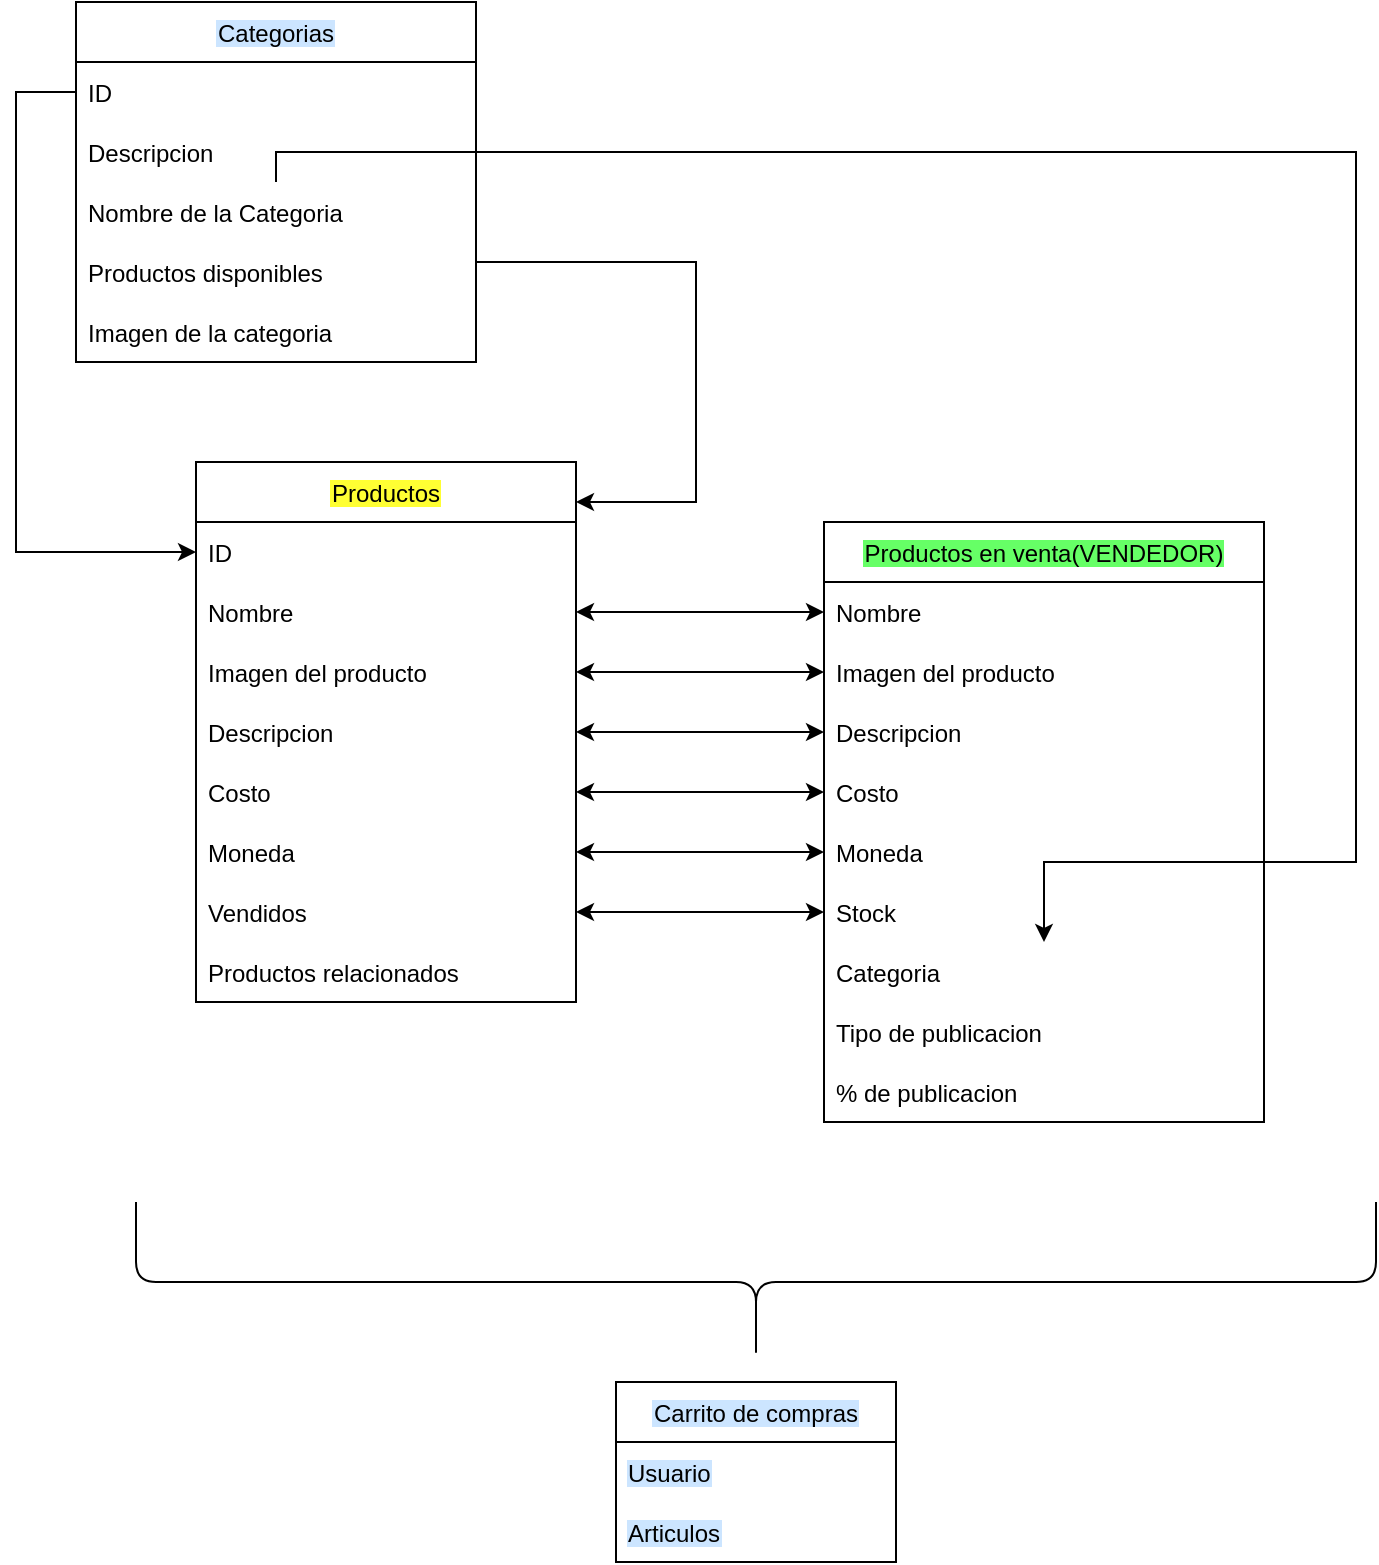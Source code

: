 <mxfile version="20.2.3" type="github">
  <diagram id="e0TdFbFAsQixwd9OK6E7" name="Página-1">
    <mxGraphModel dx="868" dy="450" grid="1" gridSize="10" guides="1" tooltips="1" connect="1" arrows="1" fold="1" page="1" pageScale="1" pageWidth="827" pageHeight="1169" math="0" shadow="0">
      <root>
        <mxCell id="0" />
        <mxCell id="1" parent="0" />
        <mxCell id="IaQG-3UDyw1qAwTpZNrZ-2" value="Productos" style="swimlane;fontStyle=0;childLayout=stackLayout;horizontal=1;startSize=30;horizontalStack=0;resizeParent=1;resizeParentMax=0;resizeLast=0;collapsible=1;marginBottom=0;labelBackgroundColor=#FFFF33;" parent="1" vertex="1">
          <mxGeometry x="100" y="270" width="190" height="270" as="geometry">
            <mxRectangle x="120" y="70" width="90" height="30" as="alternateBounds" />
          </mxGeometry>
        </mxCell>
        <mxCell id="IaQG-3UDyw1qAwTpZNrZ-3" value="ID" style="text;strokeColor=none;fillColor=none;align=left;verticalAlign=middle;spacingLeft=4;spacingRight=4;overflow=hidden;points=[[0,0.5],[1,0.5]];portConstraint=eastwest;rotatable=0;" parent="IaQG-3UDyw1qAwTpZNrZ-2" vertex="1">
          <mxGeometry y="30" width="190" height="30" as="geometry" />
        </mxCell>
        <mxCell id="IaQG-3UDyw1qAwTpZNrZ-4" value="Nombre" style="text;strokeColor=none;fillColor=none;align=left;verticalAlign=middle;spacingLeft=4;spacingRight=4;overflow=hidden;points=[[0,0.5],[1,0.5]];portConstraint=eastwest;rotatable=0;" parent="IaQG-3UDyw1qAwTpZNrZ-2" vertex="1">
          <mxGeometry y="60" width="190" height="30" as="geometry" />
        </mxCell>
        <mxCell id="IaQG-3UDyw1qAwTpZNrZ-10" value="Imagen del producto" style="text;strokeColor=none;fillColor=none;align=left;verticalAlign=middle;spacingLeft=4;spacingRight=4;overflow=hidden;points=[[0,0.5],[1,0.5]];portConstraint=eastwest;rotatable=0;" parent="IaQG-3UDyw1qAwTpZNrZ-2" vertex="1">
          <mxGeometry y="90" width="190" height="30" as="geometry" />
        </mxCell>
        <mxCell id="IaQG-3UDyw1qAwTpZNrZ-5" value="Descripcion" style="text;strokeColor=none;fillColor=none;align=left;verticalAlign=middle;spacingLeft=4;spacingRight=4;overflow=hidden;points=[[0,0.5],[1,0.5]];portConstraint=eastwest;rotatable=0;" parent="IaQG-3UDyw1qAwTpZNrZ-2" vertex="1">
          <mxGeometry y="120" width="190" height="30" as="geometry" />
        </mxCell>
        <mxCell id="IaQG-3UDyw1qAwTpZNrZ-7" value="Costo" style="text;strokeColor=none;fillColor=none;align=left;verticalAlign=middle;spacingLeft=4;spacingRight=4;overflow=hidden;points=[[0,0.5],[1,0.5]];portConstraint=eastwest;rotatable=0;" parent="IaQG-3UDyw1qAwTpZNrZ-2" vertex="1">
          <mxGeometry y="150" width="190" height="30" as="geometry" />
        </mxCell>
        <mxCell id="IaQG-3UDyw1qAwTpZNrZ-8" value="Moneda" style="text;strokeColor=none;fillColor=none;align=left;verticalAlign=middle;spacingLeft=4;spacingRight=4;overflow=hidden;points=[[0,0.5],[1,0.5]];portConstraint=eastwest;rotatable=0;" parent="IaQG-3UDyw1qAwTpZNrZ-2" vertex="1">
          <mxGeometry y="180" width="190" height="30" as="geometry" />
        </mxCell>
        <mxCell id="IaQG-3UDyw1qAwTpZNrZ-9" value="Vendidos" style="text;strokeColor=none;fillColor=none;align=left;verticalAlign=middle;spacingLeft=4;spacingRight=4;overflow=hidden;points=[[0,0.5],[1,0.5]];portConstraint=eastwest;rotatable=0;" parent="IaQG-3UDyw1qAwTpZNrZ-2" vertex="1">
          <mxGeometry y="210" width="190" height="30" as="geometry" />
        </mxCell>
        <mxCell id="IaQG-3UDyw1qAwTpZNrZ-35" style="edgeStyle=orthogonalEdgeStyle;rounded=0;orthogonalLoop=1;jettySize=auto;html=1;exitX=1;exitY=0.5;exitDx=0;exitDy=0;" parent="IaQG-3UDyw1qAwTpZNrZ-2" source="IaQG-3UDyw1qAwTpZNrZ-4" target="IaQG-3UDyw1qAwTpZNrZ-4" edge="1">
          <mxGeometry relative="1" as="geometry" />
        </mxCell>
        <mxCell id="iM6PjEeLOgD8BNEukQLI-3" value="Productos relacionados" style="text;strokeColor=none;fillColor=none;align=left;verticalAlign=middle;spacingLeft=4;spacingRight=4;overflow=hidden;points=[[0,0.5],[1,0.5]];portConstraint=eastwest;rotatable=0;" vertex="1" parent="IaQG-3UDyw1qAwTpZNrZ-2">
          <mxGeometry y="240" width="190" height="30" as="geometry" />
        </mxCell>
        <mxCell id="IaQG-3UDyw1qAwTpZNrZ-11" value="Categorias" style="swimlane;fontStyle=0;childLayout=stackLayout;horizontal=1;startSize=30;horizontalStack=0;resizeParent=1;resizeParentMax=0;resizeLast=0;collapsible=1;marginBottom=0;labelBackgroundColor=#CCE5FF;" parent="1" vertex="1">
          <mxGeometry x="40" y="40" width="200" height="180" as="geometry" />
        </mxCell>
        <mxCell id="IaQG-3UDyw1qAwTpZNrZ-12" value="ID" style="text;strokeColor=none;fillColor=none;align=left;verticalAlign=middle;spacingLeft=4;spacingRight=4;overflow=hidden;points=[[0,0.5],[1,0.5]];portConstraint=eastwest;rotatable=0;" parent="IaQG-3UDyw1qAwTpZNrZ-11" vertex="1">
          <mxGeometry y="30" width="200" height="30" as="geometry" />
        </mxCell>
        <mxCell id="IaQG-3UDyw1qAwTpZNrZ-60" value="Descripcion" style="text;strokeColor=none;fillColor=none;align=left;verticalAlign=middle;spacingLeft=4;spacingRight=4;overflow=hidden;points=[[0,0.5],[1,0.5]];portConstraint=eastwest;rotatable=0;" parent="IaQG-3UDyw1qAwTpZNrZ-11" vertex="1">
          <mxGeometry y="60" width="200" height="30" as="geometry" />
        </mxCell>
        <mxCell id="IaQG-3UDyw1qAwTpZNrZ-13" value="Nombre de la Categoria" style="text;strokeColor=none;fillColor=none;align=left;verticalAlign=middle;spacingLeft=4;spacingRight=4;overflow=hidden;points=[[0,0.5],[1,0.5]];portConstraint=eastwest;rotatable=0;" parent="IaQG-3UDyw1qAwTpZNrZ-11" vertex="1">
          <mxGeometry y="90" width="200" height="30" as="geometry" />
        </mxCell>
        <mxCell id="IaQG-3UDyw1qAwTpZNrZ-14" value="Productos disponibles" style="text;strokeColor=none;fillColor=none;align=left;verticalAlign=middle;spacingLeft=4;spacingRight=4;overflow=hidden;points=[[0,0.5],[1,0.5]];portConstraint=eastwest;rotatable=0;" parent="IaQG-3UDyw1qAwTpZNrZ-11" vertex="1">
          <mxGeometry y="120" width="200" height="30" as="geometry" />
        </mxCell>
        <mxCell id="iM6PjEeLOgD8BNEukQLI-2" value="Imagen de la categoria" style="text;strokeColor=none;fillColor=none;align=left;verticalAlign=middle;spacingLeft=4;spacingRight=4;overflow=hidden;points=[[0,0.5],[1,0.5]];portConstraint=eastwest;rotatable=0;" vertex="1" parent="IaQG-3UDyw1qAwTpZNrZ-11">
          <mxGeometry y="150" width="200" height="30" as="geometry" />
        </mxCell>
        <mxCell id="IaQG-3UDyw1qAwTpZNrZ-19" value="Productos en venta(VENDEDOR)" style="swimlane;fontStyle=0;childLayout=stackLayout;horizontal=1;startSize=30;horizontalStack=0;resizeParent=1;resizeParentMax=0;resizeLast=0;collapsible=1;marginBottom=0;labelBackgroundColor=#66FF66;labelBorderColor=none;" parent="1" vertex="1">
          <mxGeometry x="414" y="300" width="220" height="300" as="geometry" />
        </mxCell>
        <mxCell id="IaQG-3UDyw1qAwTpZNrZ-20" value="Nombre" style="text;strokeColor=none;fillColor=none;align=left;verticalAlign=middle;spacingLeft=4;spacingRight=4;overflow=hidden;points=[[0,0.5],[1,0.5]];portConstraint=eastwest;rotatable=0;" parent="IaQG-3UDyw1qAwTpZNrZ-19" vertex="1">
          <mxGeometry y="30" width="220" height="30" as="geometry" />
        </mxCell>
        <mxCell id="IaQG-3UDyw1qAwTpZNrZ-21" value="Imagen del producto" style="text;strokeColor=none;fillColor=none;align=left;verticalAlign=middle;spacingLeft=4;spacingRight=4;overflow=hidden;points=[[0,0.5],[1,0.5]];portConstraint=eastwest;rotatable=0;" parent="IaQG-3UDyw1qAwTpZNrZ-19" vertex="1">
          <mxGeometry y="60" width="220" height="30" as="geometry" />
        </mxCell>
        <mxCell id="IaQG-3UDyw1qAwTpZNrZ-22" value="Descripcion " style="text;strokeColor=none;fillColor=none;align=left;verticalAlign=middle;spacingLeft=4;spacingRight=4;overflow=hidden;points=[[0,0.5],[1,0.5]];portConstraint=eastwest;rotatable=0;" parent="IaQG-3UDyw1qAwTpZNrZ-19" vertex="1">
          <mxGeometry y="90" width="220" height="30" as="geometry" />
        </mxCell>
        <mxCell id="IaQG-3UDyw1qAwTpZNrZ-28" value="Costo" style="text;strokeColor=none;fillColor=none;align=left;verticalAlign=middle;spacingLeft=4;spacingRight=4;overflow=hidden;points=[[0,0.5],[1,0.5]];portConstraint=eastwest;rotatable=0;" parent="IaQG-3UDyw1qAwTpZNrZ-19" vertex="1">
          <mxGeometry y="120" width="220" height="30" as="geometry" />
        </mxCell>
        <mxCell id="IaQG-3UDyw1qAwTpZNrZ-29" value="Moneda" style="text;strokeColor=none;fillColor=none;align=left;verticalAlign=middle;spacingLeft=4;spacingRight=4;overflow=hidden;points=[[0,0.5],[1,0.5]];portConstraint=eastwest;rotatable=0;" parent="IaQG-3UDyw1qAwTpZNrZ-19" vertex="1">
          <mxGeometry y="150" width="220" height="30" as="geometry" />
        </mxCell>
        <mxCell id="IaQG-3UDyw1qAwTpZNrZ-31" value="Stock" style="text;strokeColor=none;fillColor=none;align=left;verticalAlign=middle;spacingLeft=4;spacingRight=4;overflow=hidden;points=[[0,0.5],[1,0.5]];portConstraint=eastwest;rotatable=0;" parent="IaQG-3UDyw1qAwTpZNrZ-19" vertex="1">
          <mxGeometry y="180" width="220" height="30" as="geometry" />
        </mxCell>
        <mxCell id="IaQG-3UDyw1qAwTpZNrZ-30" value="Categoria" style="text;strokeColor=none;fillColor=none;align=left;verticalAlign=middle;spacingLeft=4;spacingRight=4;overflow=hidden;points=[[0,0.5],[1,0.5]];portConstraint=eastwest;rotatable=0;" parent="IaQG-3UDyw1qAwTpZNrZ-19" vertex="1">
          <mxGeometry y="210" width="220" height="30" as="geometry" />
        </mxCell>
        <mxCell id="IaQG-3UDyw1qAwTpZNrZ-40" value="Tipo de publicacion" style="text;strokeColor=none;fillColor=none;align=left;verticalAlign=middle;spacingLeft=4;spacingRight=4;overflow=hidden;points=[[0,0.5],[1,0.5]];portConstraint=eastwest;rotatable=0;" parent="IaQG-3UDyw1qAwTpZNrZ-19" vertex="1">
          <mxGeometry y="240" width="220" height="30" as="geometry" />
        </mxCell>
        <mxCell id="IaQG-3UDyw1qAwTpZNrZ-41" value="% de publicacion" style="text;strokeColor=none;fillColor=none;align=left;verticalAlign=middle;spacingLeft=4;spacingRight=4;overflow=hidden;points=[[0,0.5],[1,0.5]];portConstraint=eastwest;rotatable=0;" parent="IaQG-3UDyw1qAwTpZNrZ-19" vertex="1">
          <mxGeometry y="270" width="220" height="30" as="geometry" />
        </mxCell>
        <mxCell id="IaQG-3UDyw1qAwTpZNrZ-32" value="" style="endArrow=classic;startArrow=classic;html=1;rounded=0;entryX=0;entryY=0.5;entryDx=0;entryDy=0;exitX=1;exitY=0.5;exitDx=0;exitDy=0;" parent="1" source="IaQG-3UDyw1qAwTpZNrZ-4" target="IaQG-3UDyw1qAwTpZNrZ-20" edge="1">
          <mxGeometry width="50" height="50" relative="1" as="geometry">
            <mxPoint x="380" y="430" as="sourcePoint" />
            <mxPoint x="430" y="380" as="targetPoint" />
          </mxGeometry>
        </mxCell>
        <mxCell id="IaQG-3UDyw1qAwTpZNrZ-33" value="" style="endArrow=classic;startArrow=classic;html=1;rounded=0;" parent="1" source="IaQG-3UDyw1qAwTpZNrZ-10" target="IaQG-3UDyw1qAwTpZNrZ-21" edge="1">
          <mxGeometry width="50" height="50" relative="1" as="geometry">
            <mxPoint x="340" y="360" as="sourcePoint" />
            <mxPoint x="390" y="310" as="targetPoint" />
          </mxGeometry>
        </mxCell>
        <mxCell id="IaQG-3UDyw1qAwTpZNrZ-34" value="" style="endArrow=classic;startArrow=classic;html=1;rounded=0;entryX=0;entryY=0.5;entryDx=0;entryDy=0;" parent="1" source="IaQG-3UDyw1qAwTpZNrZ-5" target="IaQG-3UDyw1qAwTpZNrZ-22" edge="1">
          <mxGeometry width="50" height="50" relative="1" as="geometry">
            <mxPoint x="380" y="430" as="sourcePoint" />
            <mxPoint x="430" y="380" as="targetPoint" />
          </mxGeometry>
        </mxCell>
        <mxCell id="IaQG-3UDyw1qAwTpZNrZ-37" value="" style="endArrow=classic;startArrow=classic;html=1;rounded=0;" parent="1" source="IaQG-3UDyw1qAwTpZNrZ-7" target="IaQG-3UDyw1qAwTpZNrZ-28" edge="1">
          <mxGeometry width="50" height="50" relative="1" as="geometry">
            <mxPoint x="270" y="400" as="sourcePoint" />
            <mxPoint x="320" y="350" as="targetPoint" />
          </mxGeometry>
        </mxCell>
        <mxCell id="IaQG-3UDyw1qAwTpZNrZ-38" value="" style="endArrow=classic;startArrow=classic;html=1;rounded=0;" parent="1" source="IaQG-3UDyw1qAwTpZNrZ-8" target="IaQG-3UDyw1qAwTpZNrZ-29" edge="1">
          <mxGeometry width="50" height="50" relative="1" as="geometry">
            <mxPoint x="300" y="455" as="sourcePoint" />
            <mxPoint x="370.711" y="405" as="targetPoint" />
          </mxGeometry>
        </mxCell>
        <mxCell id="IaQG-3UDyw1qAwTpZNrZ-39" value="" style="endArrow=classic;startArrow=classic;html=1;rounded=0;" parent="1" source="IaQG-3UDyw1qAwTpZNrZ-9" target="IaQG-3UDyw1qAwTpZNrZ-31" edge="1">
          <mxGeometry width="50" height="50" relative="1" as="geometry">
            <mxPoint x="280" y="470" as="sourcePoint" />
            <mxPoint x="330" y="420" as="targetPoint" />
          </mxGeometry>
        </mxCell>
        <mxCell id="IaQG-3UDyw1qAwTpZNrZ-46" value="" style="edgeStyle=elbowEdgeStyle;elbow=vertical;endArrow=classic;html=1;rounded=0;entryX=0;entryY=0.5;entryDx=0;entryDy=0;exitX=0;exitY=0.5;exitDx=0;exitDy=0;" parent="1" source="IaQG-3UDyw1qAwTpZNrZ-12" target="IaQG-3UDyw1qAwTpZNrZ-3" edge="1">
          <mxGeometry width="50" height="50" relative="1" as="geometry">
            <mxPoint x="40" y="280" as="sourcePoint" />
            <mxPoint x="90" y="230" as="targetPoint" />
            <Array as="points">
              <mxPoint x="10" y="170" />
            </Array>
          </mxGeometry>
        </mxCell>
        <mxCell id="IaQG-3UDyw1qAwTpZNrZ-59" value="" style="edgeStyle=segmentEdgeStyle;endArrow=classic;html=1;rounded=0;" parent="1" source="IaQG-3UDyw1qAwTpZNrZ-13" target="IaQG-3UDyw1qAwTpZNrZ-30" edge="1">
          <mxGeometry width="50" height="50" relative="1" as="geometry">
            <mxPoint x="340" y="130" as="sourcePoint" />
            <mxPoint x="670" y="470" as="targetPoint" />
            <Array as="points">
              <mxPoint x="680" y="115" />
              <mxPoint x="680" y="470" />
            </Array>
          </mxGeometry>
        </mxCell>
        <mxCell id="IaQG-3UDyw1qAwTpZNrZ-61" value="" style="edgeStyle=segmentEdgeStyle;endArrow=classic;html=1;rounded=0;" parent="1" source="IaQG-3UDyw1qAwTpZNrZ-14" target="IaQG-3UDyw1qAwTpZNrZ-2" edge="1">
          <mxGeometry width="50" height="50" relative="1" as="geometry">
            <mxPoint x="240" y="170" as="sourcePoint" />
            <mxPoint x="350" y="260" as="targetPoint" />
            <Array as="points">
              <mxPoint x="350" y="170" />
              <mxPoint x="350" y="290" />
            </Array>
          </mxGeometry>
        </mxCell>
        <mxCell id="iM6PjEeLOgD8BNEukQLI-4" value="" style="shape=curlyBracket;whiteSpace=wrap;html=1;rounded=1;flipH=1;labelBackgroundColor=#CCE5FF;labelBorderColor=none;direction=north;" vertex="1" parent="1">
          <mxGeometry x="70" y="640" width="620" height="80" as="geometry" />
        </mxCell>
        <mxCell id="iM6PjEeLOgD8BNEukQLI-5" value="Carrito de compras" style="swimlane;fontStyle=0;childLayout=stackLayout;horizontal=1;startSize=30;horizontalStack=0;resizeParent=1;resizeParentMax=0;resizeLast=0;collapsible=1;marginBottom=0;labelBackgroundColor=#CCE5FF;labelBorderColor=none;html=0;" vertex="1" parent="1">
          <mxGeometry x="310" y="730" width="140" height="90" as="geometry" />
        </mxCell>
        <mxCell id="iM6PjEeLOgD8BNEukQLI-6" value="Usuario" style="text;strokeColor=none;fillColor=none;align=left;verticalAlign=middle;spacingLeft=4;spacingRight=4;overflow=hidden;points=[[0,0.5],[1,0.5]];portConstraint=eastwest;rotatable=0;labelBackgroundColor=#CCE5FF;labelBorderColor=none;html=0;" vertex="1" parent="iM6PjEeLOgD8BNEukQLI-5">
          <mxGeometry y="30" width="140" height="30" as="geometry" />
        </mxCell>
        <mxCell id="iM6PjEeLOgD8BNEukQLI-7" value="Articulos" style="text;strokeColor=none;fillColor=none;align=left;verticalAlign=middle;spacingLeft=4;spacingRight=4;overflow=hidden;points=[[0,0.5],[1,0.5]];portConstraint=eastwest;rotatable=0;labelBackgroundColor=#CCE5FF;labelBorderColor=none;html=0;" vertex="1" parent="iM6PjEeLOgD8BNEukQLI-5">
          <mxGeometry y="60" width="140" height="30" as="geometry" />
        </mxCell>
      </root>
    </mxGraphModel>
  </diagram>
</mxfile>
